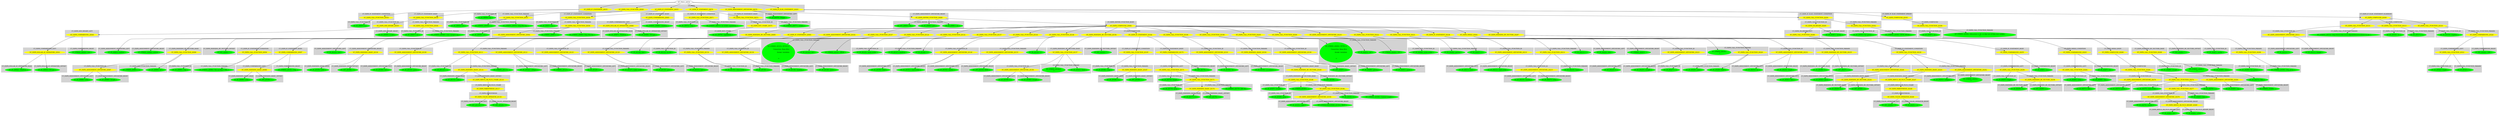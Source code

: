 digraph {

subgraph cluster0 {
 node [style=filled,color=white];
 style=filled;
 color=lightgrey;
 label = "CT_PROG";

"NT_EXPR_IF_STATEMENT_20035"
 [fillcolor = yellow]
"NT_EXPR_CALL_FUNCTION_20049"
 [fillcolor = yellow]
"NT_EXPR_IF_STATEMENT_20055"
 [fillcolor = yellow]
"NT_EXPR_IF_STATEMENT_20070"
 [fillcolor = yellow]
"NT_EXPR_ASSIGNMENT_OPETATORS_20078"
 [fillcolor = yellow]
"NT_EXPR_IF_ELSE_STATEMENT_20293"
 [fillcolor = yellow]
}
"NT_PROG_20034"->"NT_EXPR_IF_STATEMENT_20035"
subgraph cluster1 {
 node [style=filled,color=white];
 style=filled;
 color=lightgrey;
 label = "CT_EXPR_IF_STATEMENT_CONDITION";

"NT_EXPR_CALL_FUNCTION_20036"
 [fillcolor = yellow]
}
subgraph cluster2 {
 node [style=filled,color=white];
 style=filled;
 color=lightgrey;
 label = "CT_EXPR_IF_STATEMENT_BODY";

"NT_EXPR_CALL_FUNCTION_20038"
 [fillcolor = yellow]
}
"NT_EXPR_IF_STATEMENT_20035"->"NT_EXPR_CALL_FUNCTION_20036"
subgraph cluster3 {
 node [style=filled,color=white];
 style=filled;
 color=lightgrey;
 label = "CT_EXPR_CALL_FUNCTION_ID";

"NT_ID_20037< q >"
 [fillcolor = green]
}
"NT_EXPR_CALL_FUNCTION_20036"->"NT_ID_20037< q >"
"NT_EXPR_IF_STATEMENT_20035"->"NT_EXPR_CALL_FUNCTION_20038"
subgraph cluster4 {
 node [style=filled,color=white];
 style=filled;
 color=lightgrey;
 label = "CT_EXPR_CALL_FUNCTION_ID";

"NT_EXPR_AND_BINARY_20039"
 [fillcolor = yellow]
}
subgraph cluster5 {
 node [style=filled,color=white];
 style=filled;
 color=lightgrey;
 label = "CT_EXPR_CALL_FUNCTION_PARAMS";

"NT_EXPR_CALL_FUNCTION_20046"
 [fillcolor = yellow]
}
"NT_EXPR_CALL_FUNCTION_20038"->"NT_EXPR_AND_BINARY_20039"
subgraph cluster6 {
 node [style=filled,color=white];
 style=filled;
 color=lightgrey;
 label = "CT_EXPR_AND_BINARY_LEFT";

"NT_EXPR_COMPARISONS_20040"
 [fillcolor = yellow]
}
subgraph cluster7 {
 node [style=filled,color=white];
 style=filled;
 color=lightgrey;
 label = "CT_EXPR_AND_BINARY_RIGHT";

"NT_ID_20045< is.null >"
 [fillcolor = green]
}
"NT_EXPR_AND_BINARY_20039"->"NT_EXPR_COMPARISONS_20040"
subgraph cluster8 {
 node [style=filled,color=white];
 style=filled;
 color=lightgrey;
 label = "CT_EXPR_COMPARISONS_LEFT";

"NT_EXPR_DOLLAR_AT_OPERATORS_20041"
 [fillcolor = yellow]
}
subgraph cluster9 {
 node [style=filled,color=white];
 style=filled;
 color=lightgrey;
 label = "CT_EXPR_COMPARISONS_RIGHT";

"NT_STRING_20044< unix >"
 [fillcolor = green]
}
"NT_EXPR_COMPARISONS_20040"->"NT_EXPR_DOLLAR_AT_OPERATORS_20041"
subgraph cluster10 {
 node [style=filled,color=white];
 style=filled;
 color=lightgrey;
 label = "CT_EXPR_DOLLAR_AT_OPERATORS_BASE";

"NT_ID_20042< .Platform >"
 [fillcolor = green]
}
subgraph cluster11 {
 node [style=filled,color=white];
 style=filled;
 color=lightgrey;
 label = "CT_EXPR_DOLLAR_AT_OPERATORS_OFFSET";

"NT_ID_20043< OS.type >"
 [fillcolor = green]
}
"NT_EXPR_DOLLAR_AT_OPERATORS_20041"->"NT_ID_20042< .Platform >"
"NT_EXPR_DOLLAR_AT_OPERATORS_20041"->"NT_ID_20043< OS.type >"
"NT_EXPR_COMPARISONS_20040"->"NT_STRING_20044< unix >"
"NT_EXPR_AND_BINARY_20039"->"NT_ID_20045< is.null >"
"NT_EXPR_CALL_FUNCTION_20038"->"NT_EXPR_CALL_FUNCTION_20046"
subgraph cluster12 {
 node [style=filled,color=white];
 style=filled;
 color=lightgrey;
 label = "CT_EXPR_CALL_FUNCTION_ID";

"NT_ID_20047< nsl >"
 [fillcolor = green]
}
subgraph cluster13 {
 node [style=filled,color=white];
 style=filled;
 color=lightgrey;
 label = "CT_EXPR_CALL_FUNCTION_PARAMS";

"NT_STRING_20048< cran.r-project.org >"
 [fillcolor = green]
}
"NT_EXPR_CALL_FUNCTION_20046"->"NT_ID_20047< nsl >"
"NT_EXPR_CALL_FUNCTION_20046"->"NT_STRING_20048< cran.r-project.org >"
"NT_PROG_20034"->"NT_EXPR_CALL_FUNCTION_20049"
subgraph cluster14 {
 node [style=filled,color=white];
 style=filled;
 color=lightgrey;
 label = "CT_EXPR_CALL_FUNCTION_ID";

"NT_ID_20050< try >"
 [fillcolor = green]
}
subgraph cluster15 {
 node [style=filled,color=white];
 style=filled;
 color=lightgrey;
 label = "CT_EXPR_CALL_FUNCTION_PARAMS";

"NT_EXPR_CALL_FUNCTION_20051"
 [fillcolor = yellow]
}
"NT_EXPR_CALL_FUNCTION_20049"->"NT_ID_20050< try >"
"NT_EXPR_CALL_FUNCTION_20049"->"NT_EXPR_CALL_FUNCTION_20051"
subgraph cluster16 {
 node [style=filled,color=white];
 style=filled;
 color=lightgrey;
 label = "CT_EXPR_CALL_FUNCTION_ID";

"NT_ID_20052< url >"
 [fillcolor = green]
}
subgraph cluster17 {
 node [style=filled,color=white];
 style=filled;
 color=lightgrey;
 label = "CT_EXPR_CALL_FUNCTION_PARAMS";

"NT_STRING_20053< http://foo.bar >"
 [fillcolor = green]
"NT_STRING_20054< r >"
 [fillcolor = green]
}
"NT_EXPR_CALL_FUNCTION_20051"->"NT_ID_20052< url >"
"NT_EXPR_CALL_FUNCTION_20051"->"NT_STRING_20053< http://foo.bar >"
"NT_EXPR_CALL_FUNCTION_20051"->"NT_STRING_20054< r >"
"NT_PROG_20034"->"NT_EXPR_IF_STATEMENT_20055"
subgraph cluster18 {
 node [style=filled,color=white];
 style=filled;
 color=lightgrey;
 label = "CT_EXPR_IF_STATEMENT_CONDITION";

"NT_EXPR_CALL_FUNCTION_20056"
 [fillcolor = yellow]
}
subgraph cluster19 {
 node [style=filled,color=white];
 style=filled;
 color=lightgrey;
 label = "CT_EXPR_IF_STATEMENT_BODY";

"NT_EXPR_COMPARISONS_20065"
 [fillcolor = yellow]
}
"NT_EXPR_IF_STATEMENT_20055"->"NT_EXPR_CALL_FUNCTION_20056"
subgraph cluster20 {
 node [style=filled,color=white];
 style=filled;
 color=lightgrey;
 label = "CT_EXPR_CALL_FUNCTION_ID";

"NT_ID_20057< try >"
 [fillcolor = green]
}
subgraph cluster21 {
 node [style=filled,color=white];
 style=filled;
 color=lightgrey;
 label = "CT_EXPR_CALL_FUNCTION_PARAMS";

"NT_EXPR_CALL_FUNCTION_20058"
 [fillcolor = yellow]
}
"NT_EXPR_CALL_FUNCTION_20056"->"NT_ID_20057< try >"
"NT_EXPR_CALL_FUNCTION_20056"->"NT_EXPR_CALL_FUNCTION_20058"
subgraph cluster22 {
 node [style=filled,color=white];
 style=filled;
 color=lightgrey;
 label = "CT_EXPR_CALL_FUNCTION_ID";

"NT_ID_20059< url >"
 [fillcolor = green]
}
subgraph cluster23 {
 node [style=filled,color=white];
 style=filled;
 color=lightgrey;
 label = "CT_EXPR_CALL_FUNCTION_PARAMS";

"NT_STRING_20060< http://foo.bar >"
 [fillcolor = green]
"NT_STRING_20061< r >"
 [fillcolor = green]
"NT_EXPR_ASSIGNMENT_OPETATORS_20062"
 [fillcolor = yellow]
}
"NT_EXPR_CALL_FUNCTION_20058"->"NT_ID_20059< url >"
"NT_EXPR_CALL_FUNCTION_20058"->"NT_STRING_20060< http://foo.bar >"
"NT_EXPR_CALL_FUNCTION_20058"->"NT_STRING_20061< r >"
"NT_EXPR_CALL_FUNCTION_20058"->"NT_EXPR_ASSIGNMENT_OPETATORS_20062"
subgraph cluster24 {
 node [style=filled,color=white];
 style=filled;
 color=lightgrey;
 label = "CT_EXPR_ASSIGNMENT_OPETATORS_LEFT";

"NT_ID_20063< method >"
 [fillcolor = green]
}
subgraph cluster25 {
 node [style=filled,color=white];
 style=filled;
 color=lightgrey;
 label = "CT_EXPR_ASSIGNMENT_OPETATORS_RIGHT";

"NT_STRING_20064< wininet >"
 [fillcolor = green]
}
"NT_EXPR_ASSIGNMENT_OPETATORS_20062"->"NT_ID_20063< method >"
"NT_EXPR_ASSIGNMENT_OPETATORS_20062"->"NT_STRING_20064< wininet >"
"NT_EXPR_IF_STATEMENT_20055"->"NT_EXPR_COMPARISONS_20065"
subgraph cluster26 {
 node [style=filled,color=white];
 style=filled;
 color=lightgrey;
 label = "CT_EXPR_COMPARISONS_LEFT";

"NT_EXPR_DOLLAR_AT_OPERATORS_20066"
 [fillcolor = yellow]
}
subgraph cluster27 {
 node [style=filled,color=white];
 style=filled;
 color=lightgrey;
 label = "CT_EXPR_COMPARISONS_RIGHT";

"NT_STRING_20069< windows >"
 [fillcolor = green]
}
"NT_EXPR_COMPARISONS_20065"->"NT_EXPR_DOLLAR_AT_OPERATORS_20066"
subgraph cluster28 {
 node [style=filled,color=white];
 style=filled;
 color=lightgrey;
 label = "CT_EXPR_DOLLAR_AT_OPERATORS_BASE";

"NT_ID_20067< .Platform >"
 [fillcolor = green]
}
subgraph cluster29 {
 node [style=filled,color=white];
 style=filled;
 color=lightgrey;
 label = "CT_EXPR_DOLLAR_AT_OPERATORS_OFFSET";

"NT_ID_20068< OS.type >"
 [fillcolor = green]
}
"NT_EXPR_DOLLAR_AT_OPERATORS_20066"->"NT_ID_20067< .Platform >"
"NT_EXPR_DOLLAR_AT_OPERATORS_20066"->"NT_ID_20068< OS.type >"
"NT_EXPR_COMPARISONS_20065"->"NT_STRING_20069< windows >"
"NT_PROG_20034"->"NT_EXPR_IF_STATEMENT_20070"
subgraph cluster30 {
 node [style=filled,color=white];
 style=filled;
 color=lightgrey;
 label = "CT_EXPR_IF_STATEMENT_CONDITION";

"NT_EXPR_CALL_FUNCTION_20071"
 [fillcolor = yellow]
}
subgraph cluster31 {
 node [style=filled,color=white];
 style=filled;
 color=lightgrey;
 label = "CT_EXPR_IF_STATEMENT_BODY";

"NT_EXPR_CALL_FUNCTION_20074"
 [fillcolor = yellow]
}
"NT_EXPR_IF_STATEMENT_20070"->"NT_EXPR_CALL_FUNCTION_20071"
subgraph cluster32 {
 node [style=filled,color=white];
 style=filled;
 color=lightgrey;
 label = "CT_EXPR_CALL_FUNCTION_ID";

"NT_ID_20072< stop >"
 [fillcolor = green]
}
subgraph cluster33 {
 node [style=filled,color=white];
 style=filled;
 color=lightgrey;
 label = "CT_EXPR_CALL_FUNCTION_PARAMS";

"NT_STRING_20073< no socket capabilities >"
 [fillcolor = green]
}
"NT_EXPR_CALL_FUNCTION_20071"->"NT_ID_20072< stop >"
"NT_EXPR_CALL_FUNCTION_20071"->"NT_STRING_20073< no socket capabilities >"
"NT_EXPR_IF_STATEMENT_20070"->"NT_EXPR_CALL_FUNCTION_20074"
subgraph cluster34 {
 node [style=filled,color=white];
 style=filled;
 color=lightgrey;
 label = "CT_EXPR_CALL_FUNCTION_ID";

"NT_EXPR_NOT_UNARY_20075"
 [fillcolor = yellow]
}
subgraph cluster35 {
 node [style=filled,color=white];
 style=filled;
 color=lightgrey;
 label = "CT_EXPR_CALL_FUNCTION_PARAMS";

"NT_STRING_20077< sockets >"
 [fillcolor = green]
}
"NT_EXPR_CALL_FUNCTION_20074"->"NT_EXPR_NOT_UNARY_20075"
subgraph cluster36 {
 node [style=filled,color=white];
 style=filled;
 color=lightgrey;
 label = "CT_EXPR_NOT_UNARY";

"NT_ID_20076< capabilities >"
 [fillcolor = green]
}
"NT_EXPR_NOT_UNARY_20075"->"NT_ID_20076< capabilities >"
"NT_EXPR_CALL_FUNCTION_20074"->"NT_STRING_20077< sockets >"
"NT_PROG_20034"->"NT_EXPR_ASSIGNMENT_OPETATORS_20078"
subgraph cluster37 {
 node [style=filled,color=white];
 style=filled;
 color=lightgrey;
 label = "CT_EXPR_ASSIGNMENT_OPETATORS_LEFT";

"NT_ID_20079< httpget >"
 [fillcolor = green]
}
subgraph cluster38 {
 node [style=filled,color=white];
 style=filled;
 color=lightgrey;
 label = "CT_EXPR_ASSIGNMENT_OPETATORS_RIGHT";

"NT_EXPR_DEFINE_FUNCTION_20080"
 [fillcolor = yellow]
}
"NT_EXPR_ASSIGNMENT_OPETATORS_20078"->"NT_ID_20079< httpget >"
"NT_EXPR_ASSIGNMENT_OPETATORS_20078"->"NT_EXPR_DEFINE_FUNCTION_20080"
subgraph cluster39 {
 node [style=filled,color=white];
 style=filled;
 color=lightgrey;
 label = "CT_EXPR_DEFINE_FUNCTION_PARAMS";

"NT_ID_20081< url >"
 [fillcolor = green]
"NT_ID_20082< port >"
 [fillcolor = green]
"NT_INT_20083< 80 >"
 [fillcolor = green]
}
subgraph cluster40 {
 node [style=filled,color=white];
 style=filled;
 color=lightgrey;
 label = "CT_EXPR_DEFINE_FUNCTION_BODY";

"NT_EXPR_COMPOUND_20084"
 [fillcolor = yellow]
}
"NT_EXPR_DEFINE_FUNCTION_20080"->"NT_ID_20081< url >"
"NT_EXPR_DEFINE_FUNCTION_20080"->"NT_ID_20082< port >"
"NT_EXPR_DEFINE_FUNCTION_20080"->"NT_INT_20083< 80 >"
"NT_EXPR_DEFINE_FUNCTION_20080"->"NT_EXPR_COMPOUND_20084"
subgraph cluster41 {
 node [style=filled,color=white];
 style=filled;
 color=lightgrey;
 label = "CT_EXPR_COMPOUND";

"NT_EXPR_INDEXING_BY_VECTORS_20085"
 [fillcolor = yellow]
"NT_EXPR_IF_STATEMENT_20093"
 [fillcolor = yellow]
"NT_EXPR_ASSIGNMENT_OPETATORS_20102"
 [fillcolor = yellow]
"NT_EXPR_CALL_FUNCTION_20107"
 [fillcolor = yellow]
"NT_EXPR_CALL_FUNCTION_20124"
 [fillcolor = yellow]
"NT_EXPR_CALL_FUNCTION_20132"
 [fillcolor = yellow]
"NT_EXPR_CALL_FUNCTION_20137"
 [fillcolor = yellow]
"NT_EXPR_CALL_FUNCTION_20144"
 [fillcolor = yellow]
"NT_EXPR_CALL_FUNCTION_20148"
 [fillcolor = yellow]
"NT_EXPR_INDEXING_BY_VECTORS_20156"
 [fillcolor = yellow]
"NT_EXPR_IF_STATEMENT_20164"
 [fillcolor = yellow]
"NT_EXPR_CALL_FUNCTION_20180"
 [fillcolor = yellow]
"NT_EXPR_CALL_FUNCTION_20198"
 [fillcolor = yellow]
"NT_EXPR_CALL_FUNCTION_20205"
 [fillcolor = yellow]
"NT_EXPR_CALL_FUNCTION_20209"
 [fillcolor = yellow]
"NT_EXPR_ASSIGNMENT_OPETATORS_20219"
 [fillcolor = yellow]
"NT_EXPR_CALL_FUNCTION_20222"
 [fillcolor = yellow]
"NT_EXPR_CALL_FUNCTION_20231"
 [fillcolor = yellow]
"NT_EXPR_IF_STATEMENT_20238"
 [fillcolor = yellow]
"NT_EXPR_WHILE_20262"
 [fillcolor = yellow]
"NT_EXPR_INDEXING_BY_VECTORS_20287"
 [fillcolor = yellow]
}
"NT_EXPR_COMPOUND_20084"->"NT_EXPR_INDEXING_BY_VECTORS_20085"
subgraph cluster42 {
 node [style=filled,color=white];
 style=filled;
 color=lightgrey;
 label = "CT_EXPR_INDEXING_BY_VECTORS_BASE";

"NT_EXPR_CALL_FUNCTION_20086"
 [fillcolor = yellow]
}
subgraph cluster43 {
 node [style=filled,color=white];
 style=filled;
 color=lightgrey;
 label = "CT_EXPR_INDEXING_BY_VECTORS_OFFSET";

"NT_INT_20092< 1 >"
 [fillcolor = green]
}
"NT_EXPR_INDEXING_BY_VECTORS_20085"->"NT_EXPR_CALL_FUNCTION_20086"
subgraph cluster44 {
 node [style=filled,color=white];
 style=filled;
 color=lightgrey;
 label = "CT_EXPR_CALL_FUNCTION_ID";

"NT_EXPR_ASSIGNMENT_OPETATORS_20087"
 [fillcolor = yellow]
}
subgraph cluster45 {
 node [style=filled,color=white];
 style=filled;
 color=lightgrey;
 label = "CT_EXPR_CALL_FUNCTION_PARAMS";

"NT_ID_20090< url >"
 [fillcolor = green]
"NT_STRING_20091< / >"
 [fillcolor = green]
}
"NT_EXPR_CALL_FUNCTION_20086"->"NT_EXPR_ASSIGNMENT_OPETATORS_20087"
subgraph cluster46 {
 node [style=filled,color=white];
 style=filled;
 color=lightgrey;
 label = "CT_EXPR_ASSIGNMENT_OPETATORS_LEFT";

"NT_ID_20088< urlel >"
 [fillcolor = green]
}
subgraph cluster47 {
 node [style=filled,color=white];
 style=filled;
 color=lightgrey;
 label = "CT_EXPR_ASSIGNMENT_OPETATORS_RIGHT";

"NT_ID_20089< strsplit >"
 [fillcolor = green]
}
"NT_EXPR_ASSIGNMENT_OPETATORS_20087"->"NT_ID_20088< urlel >"
"NT_EXPR_ASSIGNMENT_OPETATORS_20087"->"NT_ID_20089< strsplit >"
"NT_EXPR_CALL_FUNCTION_20086"->"NT_ID_20090< url >"
"NT_EXPR_CALL_FUNCTION_20086"->"NT_STRING_20091< / >"
"NT_EXPR_INDEXING_BY_VECTORS_20085"->"NT_INT_20092< 1 >"
"NT_EXPR_COMPOUND_20084"->"NT_EXPR_IF_STATEMENT_20093"
subgraph cluster48 {
 node [style=filled,color=white];
 style=filled;
 color=lightgrey;
 label = "CT_EXPR_IF_STATEMENT_CONDITION";

"NT_EXPR_CALL_FUNCTION_20094"
 [fillcolor = yellow]
}
subgraph cluster49 {
 node [style=filled,color=white];
 style=filled;
 color=lightgrey;
 label = "CT_EXPR_IF_STATEMENT_BODY";

"NT_EXPR_COMPARISONS_20097"
 [fillcolor = yellow]
}
"NT_EXPR_IF_STATEMENT_20093"->"NT_EXPR_CALL_FUNCTION_20094"
subgraph cluster50 {
 node [style=filled,color=white];
 style=filled;
 color=lightgrey;
 label = "CT_EXPR_CALL_FUNCTION_ID";

"NT_ID_20095< stop >"
 [fillcolor = green]
}
subgraph cluster51 {
 node [style=filled,color=white];
 style=filled;
 color=lightgrey;
 label = "CT_EXPR_CALL_FUNCTION_PARAMS";

"NT_STRING_20096< Not an http:// URL >"
 [fillcolor = green]
}
"NT_EXPR_CALL_FUNCTION_20094"->"NT_ID_20095< stop >"
"NT_EXPR_CALL_FUNCTION_20094"->"NT_STRING_20096< Not an http:// URL >"
"NT_EXPR_IF_STATEMENT_20093"->"NT_EXPR_COMPARISONS_20097"
subgraph cluster52 {
 node [style=filled,color=white];
 style=filled;
 color=lightgrey;
 label = "CT_EXPR_COMPARISONS_LEFT";

"NT_EXPR_INDEXING_BASIC_20098"
 [fillcolor = yellow]
}
subgraph cluster53 {
 node [style=filled,color=white];
 style=filled;
 color=lightgrey;
 label = "CT_EXPR_COMPARISONS_RIGHT";

"NT_STRING_20101< http: >"
 [fillcolor = green]
}
"NT_EXPR_COMPARISONS_20097"->"NT_EXPR_INDEXING_BASIC_20098"
subgraph cluster54 {
 node [style=filled,color=white];
 style=filled;
 color=lightgrey;
 label = "CT_EXPR_INDEXING_BASIC_BASE";

"NT_ID_20099< urlel >"
 [fillcolor = green]}
subgraph cluster55 {
 node [style=filled,color=white];
 style=filled;
 color=lightgrey;
 label = "CT_EXPR_INDEXING_BASIC_OFFSET";

"NT_INT_20100< 1 >"
 [fillcolor = green]}
"NT_EXPR_INDEXING_BASIC_20098"->"NT_ID_20099< urlel >"
"NT_EXPR_INDEXING_BASIC_20098"->"NT_INT_20100< 1 >"
"NT_EXPR_COMPARISONS_20097"->"NT_STRING_20101< http: >"
"NT_EXPR_COMPOUND_20084"->"NT_EXPR_ASSIGNMENT_OPETATORS_20102"
subgraph cluster56 {
 node [style=filled,color=white];
 style=filled;
 color=lightgrey;
 label = "CT_EXPR_ASSIGNMENT_OPETATORS_LEFT";

"NT_ID_20103< host >"
 [fillcolor = green]
}
subgraph cluster57 {
 node [style=filled,color=white];
 style=filled;
 color=lightgrey;
 label = "CT_EXPR_ASSIGNMENT_OPETATORS_RIGHT";

"NT_EXPR_INDEXING_BASIC_20104"
 [fillcolor = yellow]
}
"NT_EXPR_ASSIGNMENT_OPETATORS_20102"->"NT_ID_20103< host >"
"NT_EXPR_ASSIGNMENT_OPETATORS_20102"->"NT_EXPR_INDEXING_BASIC_20104"
subgraph cluster58 {
 node [style=filled,color=white];
 style=filled;
 color=lightgrey;
 label = "CT_EXPR_INDEXING_BASIC_BASE";

"NT_ID_20105< urlel >"
 [fillcolor = green]}
subgraph cluster59 {
 node [style=filled,color=white];
 style=filled;
 color=lightgrey;
 label = "CT_EXPR_INDEXING_BASIC_OFFSET";

"NT_INT_20106< 3 >"
 [fillcolor = green]}
"NT_EXPR_INDEXING_BASIC_20104"->"NT_ID_20105< urlel >"
"NT_EXPR_INDEXING_BASIC_20104"->"NT_INT_20106< 3 >"
"NT_EXPR_COMPOUND_20084"->"NT_EXPR_CALL_FUNCTION_20107"
subgraph cluster60 {
 node [style=filled,color=white];
 style=filled;
 color=lightgrey;
 label = "CT_EXPR_CALL_FUNCTION_ID";

"NT_EXPR_ASSIGNMENT_OPETATORS_20108"
 [fillcolor = yellow]
}
subgraph cluster61 {
 node [style=filled,color=white];
 style=filled;
 color=lightgrey;
 label = "CT_EXPR_CALL_FUNCTION_PARAMS";

"NT_EXPR_CALL_FUNCTION_20111"
 [fillcolor = yellow]
"NT_EXPR_ASSIGNMENT_OPETATORS_20121"
 [fillcolor = yellow]
}
"NT_EXPR_CALL_FUNCTION_20107"->"NT_EXPR_ASSIGNMENT_OPETATORS_20108"
subgraph cluster62 {
 node [style=filled,color=white];
 style=filled;
 color=lightgrey;
 label = "CT_EXPR_ASSIGNMENT_OPETATORS_LEFT";

"NT_ID_20109< rurl >"
 [fillcolor = green]
}
subgraph cluster63 {
 node [style=filled,color=white];
 style=filled;
 color=lightgrey;
 label = "CT_EXPR_ASSIGNMENT_OPETATORS_RIGHT";

"NT_ID_20110< paste >"
 [fillcolor = green]
}
"NT_EXPR_ASSIGNMENT_OPETATORS_20108"->"NT_ID_20109< rurl >"
"NT_EXPR_ASSIGNMENT_OPETATORS_20108"->"NT_ID_20110< paste >"
"NT_EXPR_CALL_FUNCTION_20107"->"NT_EXPR_CALL_FUNCTION_20111"
subgraph cluster64 {
 node [style=filled,color=white];
 style=filled;
 color=lightgrey;
 label = "CT_EXPR_CALL_FUNCTION_ID";

"NT_ID_20112< c >"
 [fillcolor = green]
}
subgraph cluster65 {
 node [style=filled,color=white];
 style=filled;
 color=lightgrey;
 label = "CT_EXPR_CALL_FUNCTION_PARAMS";

"NT_STRING_20113<  >"
 [fillcolor = green]
"NT_EXPR_INDEXING_BASIC_20114"
 [fillcolor = yellow]
}
"NT_EXPR_CALL_FUNCTION_20111"->"NT_ID_20112< c >"
"NT_EXPR_CALL_FUNCTION_20111"->"NT_STRING_20113<  >"
"NT_EXPR_CALL_FUNCTION_20111"->"NT_EXPR_INDEXING_BASIC_20114"
subgraph cluster66 {
 node [style=filled,color=white];
 style=filled;
 color=lightgrey;
 label = "CT_EXPR_INDEXING_BASIC_BASE";

"NT_ID_20115< urlel >"
 [fillcolor = green]}
subgraph cluster67 {
 node [style=filled,color=white];
 style=filled;
 color=lightgrey;
 label = "CT_EXPR_INDEXING_BASIC_OFFSET";

"NT_EXPR_MINUS_OR_PLUS_UNARY_20116"
 [fillcolor = yellow]}
"NT_EXPR_INDEXING_BASIC_20114"->"NT_ID_20115< urlel >"
"NT_EXPR_INDEXING_BASIC_20114"->"NT_EXPR_MINUS_OR_PLUS_UNARY_20116"
subgraph cluster68 {
 node [style=filled,color=white];
 style=filled;
 color=lightgrey;
 label = "CT_EXPR_MINUS_OR_PLUS_UNARY";

"NT_EXPR_PARENTHESIS_20117"
 [fillcolor = yellow]
}
"NT_EXPR_MINUS_OR_PLUS_UNARY_20116"->"NT_EXPR_PARENTHESIS_20117"
subgraph cluster69 {
 node [style=filled,color=white];
 style=filled;
 color=lightgrey;
 label = "CT_EXPR_PARENTHESIS";

"NT_EXPR_COLON_OPERATOR_20118"
 [fillcolor = yellow]
}
"NT_EXPR_PARENTHESIS_20117"->"NT_EXPR_COLON_OPERATOR_20118"
subgraph cluster70 {
 node [style=filled,color=white];
 style=filled;
 color=lightgrey;
 label = "CT_EXPR_COLON_OPERATOR_LEFT";

"NT_INT_20119< 1 >"
 [fillcolor = green]
}
subgraph cluster71 {
 node [style=filled,color=white];
 style=filled;
 color=lightgrey;
 label = "CT_EXPR_COLON_OPERATOR_RIGHT";

"NT_INT_20120< 3 >"
 [fillcolor = green]
}
"NT_EXPR_COLON_OPERATOR_20118"->"NT_INT_20119< 1 >"
"NT_EXPR_COLON_OPERATOR_20118"->"NT_INT_20120< 3 >"
"NT_EXPR_CALL_FUNCTION_20107"->"NT_EXPR_ASSIGNMENT_OPETATORS_20121"
subgraph cluster72 {
 node [style=filled,color=white];
 style=filled;
 color=lightgrey;
 label = "CT_EXPR_ASSIGNMENT_OPETATORS_LEFT";

"NT_ID_20122< collapse >"
 [fillcolor = green]
}
subgraph cluster73 {
 node [style=filled,color=white];
 style=filled;
 color=lightgrey;
 label = "CT_EXPR_ASSIGNMENT_OPETATORS_RIGHT";

"NT_STRING_20123< / >"
 [fillcolor = green]
}
"NT_EXPR_ASSIGNMENT_OPETATORS_20121"->"NT_ID_20122< collapse >"
"NT_EXPR_ASSIGNMENT_OPETATORS_20121"->"NT_STRING_20123< / >"
"NT_EXPR_COMPOUND_20084"->"NT_EXPR_CALL_FUNCTION_20124"
subgraph cluster74 {
 node [style=filled,color=white];
 style=filled;
 color=lightgrey;
 label = "CT_EXPR_CALL_FUNCTION_ID";

"NT_EXPR_ASSIGNMENT_OPETATORS_20125"
 [fillcolor = yellow]
}
subgraph cluster75 {
 node [style=filled,color=white];
 style=filled;
 color=lightgrey;
 label = "CT_EXPR_CALL_FUNCTION_PARAMS";

"NT_ID_20128< host >"
 [fillcolor = green]
"NT_EXPR_ASSIGNMENT_OPETATORS_20129"
 [fillcolor = yellow]
}
"NT_EXPR_CALL_FUNCTION_20124"->"NT_EXPR_ASSIGNMENT_OPETATORS_20125"
subgraph cluster76 {
 node [style=filled,color=white];
 style=filled;
 color=lightgrey;
 label = "CT_EXPR_ASSIGNMENT_OPETATORS_LEFT";

"NT_ID_20126< a >"
 [fillcolor = green]
}
subgraph cluster77 {
 node [style=filled,color=white];
 style=filled;
 color=lightgrey;
 label = "CT_EXPR_ASSIGNMENT_OPETATORS_RIGHT";

"NT_ID_20127< make.socket >"
 [fillcolor = green]
}
"NT_EXPR_ASSIGNMENT_OPETATORS_20125"->"NT_ID_20126< a >"
"NT_EXPR_ASSIGNMENT_OPETATORS_20125"->"NT_ID_20127< make.socket >"
"NT_EXPR_CALL_FUNCTION_20124"->"NT_ID_20128< host >"
"NT_EXPR_CALL_FUNCTION_20124"->"NT_EXPR_ASSIGNMENT_OPETATORS_20129"
subgraph cluster78 {
 node [style=filled,color=white];
 style=filled;
 color=lightgrey;
 label = "CT_EXPR_ASSIGNMENT_OPETATORS_LEFT";

"NT_ID_20130< port >"
 [fillcolor = green]
}
subgraph cluster79 {
 node [style=filled,color=white];
 style=filled;
 color=lightgrey;
 label = "CT_EXPR_ASSIGNMENT_OPETATORS_RIGHT";

"NT_ID_20131< port >"
 [fillcolor = green]
}
"NT_EXPR_ASSIGNMENT_OPETATORS_20129"->"NT_ID_20130< port >"
"NT_EXPR_ASSIGNMENT_OPETATORS_20129"->"NT_ID_20131< port >"
"NT_EXPR_COMPOUND_20084"->"NT_EXPR_CALL_FUNCTION_20132"
subgraph cluster80 {
 node [style=filled,color=white];
 style=filled;
 color=lightgrey;
 label = "CT_EXPR_CALL_FUNCTION_ID";

"NT_ID_20133< on.exit >"
 [fillcolor = green]
}
subgraph cluster81 {
 node [style=filled,color=white];
 style=filled;
 color=lightgrey;
 label = "CT_EXPR_CALL_FUNCTION_PARAMS";

"NT_EXPR_CALL_FUNCTION_20134"
 [fillcolor = yellow]
}
"NT_EXPR_CALL_FUNCTION_20132"->"NT_ID_20133< on.exit >"
"NT_EXPR_CALL_FUNCTION_20132"->"NT_EXPR_CALL_FUNCTION_20134"
subgraph cluster82 {
 node [style=filled,color=white];
 style=filled;
 color=lightgrey;
 label = "CT_EXPR_CALL_FUNCTION_ID";

"NT_ID_20135< close.socket >"
 [fillcolor = green]
}
subgraph cluster83 {
 node [style=filled,color=white];
 style=filled;
 color=lightgrey;
 label = "CT_EXPR_CALL_FUNCTION_PARAMS";

"NT_ID_20136< a >"
 [fillcolor = green]
}
"NT_EXPR_CALL_FUNCTION_20134"->"NT_ID_20135< close.socket >"
"NT_EXPR_CALL_FUNCTION_20134"->"NT_ID_20136< a >"
"NT_EXPR_COMPOUND_20084"->"NT_EXPR_CALL_FUNCTION_20137"
subgraph cluster84 {
 node [style=filled,color=white];
 style=filled;
 color=lightgrey;
 label = "CT_EXPR_CALL_FUNCTION_ID";

"NT_EXPR_ASSIGNMENT_OPETATORS_20138"
 [fillcolor = yellow]
}
subgraph cluster85 {
 node [style=filled,color=white];
 style=filled;
 color=lightgrey;
 label = "CT_EXPR_CALL_FUNCTION_PARAMS";

"NT_STRING_20141< HEAD >"
 [fillcolor = green]
"NT_ID_20142< rurl >"
 [fillcolor = green]
"NT_STRING_20143< HTTP/1.0\r\nConnection: Keep-Alive\r\nAccept: text/plain\r\n\r\n >"
 [fillcolor = green]
}
"NT_EXPR_CALL_FUNCTION_20137"->"NT_EXPR_ASSIGNMENT_OPETATORS_20138"
subgraph cluster86 {
 node [style=filled,color=white];
 style=filled;
 color=lightgrey;
 label = "CT_EXPR_ASSIGNMENT_OPETATORS_LEFT";

"NT_ID_20139< headreq >"
 [fillcolor = green]
}
subgraph cluster87 {
 node [style=filled,color=white];
 style=filled;
 color=lightgrey;
 label = "CT_EXPR_ASSIGNMENT_OPETATORS_RIGHT";

"NT_ID_20140< paste >"
 [fillcolor = green]
}
"NT_EXPR_ASSIGNMENT_OPETATORS_20138"->"NT_ID_20139< headreq >"
"NT_EXPR_ASSIGNMENT_OPETATORS_20138"->"NT_ID_20140< paste >"
"NT_EXPR_CALL_FUNCTION_20137"->"NT_STRING_20141< HEAD >"
"NT_EXPR_CALL_FUNCTION_20137"->"NT_ID_20142< rurl >"
"NT_EXPR_CALL_FUNCTION_20137"->"NT_STRING_20143< HTTP/1.0\r\nConnection: Keep-Alive\r\nAccept: text/plain\r\n\r\n >"
"NT_EXPR_COMPOUND_20084"->"NT_EXPR_CALL_FUNCTION_20144"
subgraph cluster88 {
 node [style=filled,color=white];
 style=filled;
 color=lightgrey;
 label = "CT_EXPR_CALL_FUNCTION_ID";

"NT_ID_20145< write.socket >"
 [fillcolor = green]
}
subgraph cluster89 {
 node [style=filled,color=white];
 style=filled;
 color=lightgrey;
 label = "CT_EXPR_CALL_FUNCTION_PARAMS";

"NT_ID_20146< a >"
 [fillcolor = green]
"NT_ID_20147< headreq >"
 [fillcolor = green]
}
"NT_EXPR_CALL_FUNCTION_20144"->"NT_ID_20145< write.socket >"
"NT_EXPR_CALL_FUNCTION_20144"->"NT_ID_20146< a >"
"NT_EXPR_CALL_FUNCTION_20144"->"NT_ID_20147< headreq >"
"NT_EXPR_COMPOUND_20084"->"NT_EXPR_CALL_FUNCTION_20148"
subgraph cluster90 {
 node [style=filled,color=white];
 style=filled;
 color=lightgrey;
 label = "CT_EXPR_CALL_FUNCTION_ID";

"NT_EXPR_ASSIGNMENT_OPETATORS_20149"
 [fillcolor = yellow]
}
subgraph cluster91 {
 node [style=filled,color=white];
 style=filled;
 color=lightgrey;
 label = "CT_EXPR_CALL_FUNCTION_PARAMS";

"NT_ID_20152< a >"
 [fillcolor = green]
"NT_EXPR_ASSIGNMENT_OPETATORS_20153"
 [fillcolor = yellow]
}
"NT_EXPR_CALL_FUNCTION_20148"->"NT_EXPR_ASSIGNMENT_OPETATORS_20149"
subgraph cluster92 {
 node [style=filled,color=white];
 style=filled;
 color=lightgrey;
 label = "CT_EXPR_ASSIGNMENT_OPETATORS_LEFT";

"NT_ID_20150< head >"
 [fillcolor = green]
}
subgraph cluster93 {
 node [style=filled,color=white];
 style=filled;
 color=lightgrey;
 label = "CT_EXPR_ASSIGNMENT_OPETATORS_RIGHT";

"NT_ID_20151< read.socket >"
 [fillcolor = green]
}
"NT_EXPR_ASSIGNMENT_OPETATORS_20149"->"NT_ID_20150< head >"
"NT_EXPR_ASSIGNMENT_OPETATORS_20149"->"NT_ID_20151< read.socket >"
"NT_EXPR_CALL_FUNCTION_20148"->"NT_ID_20152< a >"
"NT_EXPR_CALL_FUNCTION_20148"->"NT_EXPR_ASSIGNMENT_OPETATORS_20153"
subgraph cluster94 {
 node [style=filled,color=white];
 style=filled;
 color=lightgrey;
 label = "CT_EXPR_ASSIGNMENT_OPETATORS_LEFT";

"NT_ID_20154< maxlen >"
 [fillcolor = green]
}
subgraph cluster95 {
 node [style=filled,color=white];
 style=filled;
 color=lightgrey;
 label = "CT_EXPR_ASSIGNMENT_OPETATORS_RIGHT";

"NT_INT_20155< 8000 >"
 [fillcolor = green]
}
"NT_EXPR_ASSIGNMENT_OPETATORS_20153"->"NT_ID_20154< maxlen >"
"NT_EXPR_ASSIGNMENT_OPETATORS_20153"->"NT_INT_20155< 8000 >"
"NT_EXPR_COMPOUND_20084"->"NT_EXPR_INDEXING_BY_VECTORS_20156"
subgraph cluster96 {
 node [style=filled,color=white];
 style=filled;
 color=lightgrey;
 label = "CT_EXPR_INDEXING_BY_VECTORS_BASE";

"NT_EXPR_CALL_FUNCTION_20157"
 [fillcolor = yellow]
}
subgraph cluster97 {
 node [style=filled,color=white];
 style=filled;
 color=lightgrey;
 label = "CT_EXPR_INDEXING_BY_VECTORS_OFFSET";

"NT_INT_20163< 1 >"
 [fillcolor = green]
}
"NT_EXPR_INDEXING_BY_VECTORS_20156"->"NT_EXPR_CALL_FUNCTION_20157"
subgraph cluster98 {
 node [style=filled,color=white];
 style=filled;
 color=lightgrey;
 label = "CT_EXPR_CALL_FUNCTION_ID";

"NT_EXPR_ASSIGNMENT_OPETATORS_20158"
 [fillcolor = yellow]
}
subgraph cluster99 {
 node [style=filled,color=white];
 style=filled;
 color=lightgrey;
 label = "CT_EXPR_CALL_FUNCTION_PARAMS";

"NT_ID_20161< head >"
 [fillcolor = green]
"NT_STRING_20162< \n >"
 [fillcolor = green]
}
"NT_EXPR_CALL_FUNCTION_20157"->"NT_EXPR_ASSIGNMENT_OPETATORS_20158"
subgraph cluster100 {
 node [style=filled,color=white];
 style=filled;
 color=lightgrey;
 label = "CT_EXPR_ASSIGNMENT_OPETATORS_LEFT";

"NT_ID_20159< b >"
 [fillcolor = green]
}
subgraph cluster101 {
 node [style=filled,color=white];
 style=filled;
 color=lightgrey;
 label = "CT_EXPR_ASSIGNMENT_OPETATORS_RIGHT";

"NT_ID_20160< strsplit >"
 [fillcolor = green]
}
"NT_EXPR_ASSIGNMENT_OPETATORS_20158"->"NT_ID_20159< b >"
"NT_EXPR_ASSIGNMENT_OPETATORS_20158"->"NT_ID_20160< strsplit >"
"NT_EXPR_CALL_FUNCTION_20157"->"NT_ID_20161< head >"
"NT_EXPR_CALL_FUNCTION_20157"->"NT_STRING_20162< \n >"
"NT_EXPR_INDEXING_BY_VECTORS_20156"->"NT_INT_20163< 1 >"
"NT_EXPR_COMPOUND_20084"->"NT_EXPR_IF_STATEMENT_20164"
subgraph cluster102 {
 node [style=filled,color=white];
 style=filled;
 color=lightgrey;
 label = "CT_EXPR_IF_STATEMENT_CONDITION";

"NT_EXPR_CALL_FUNCTION_20165"
 [fillcolor = yellow]
}
subgraph cluster103 {
 node [style=filled,color=white];
 style=filled;
 color=lightgrey;
 label = "CT_EXPR_IF_STATEMENT_BODY";

"NT_EXPR_COMPARISONS_20170"
 [fillcolor = yellow]
}
"NT_EXPR_IF_STATEMENT_20164"->"NT_EXPR_CALL_FUNCTION_20165"
subgraph cluster104 {
 node [style=filled,color=white];
 style=filled;
 color=lightgrey;
 label = "CT_EXPR_CALL_FUNCTION_ID";

"NT_ID_20166< stop >"
 [fillcolor = green]
}
subgraph cluster105 {
 node [style=filled,color=white];
 style=filled;
 color=lightgrey;
 label = "CT_EXPR_CALL_FUNCTION_PARAMS";

"NT_EXPR_INDEXING_BASIC_20167"
 [fillcolor = yellow]
}
"NT_EXPR_CALL_FUNCTION_20165"->"NT_ID_20166< stop >"
"NT_EXPR_CALL_FUNCTION_20165"->"NT_EXPR_INDEXING_BASIC_20167"
subgraph cluster106 {
 node [style=filled,color=white];
 style=filled;
 color=lightgrey;
 label = "CT_EXPR_INDEXING_BASIC_BASE";

"NT_ID_20168< b >"
 [fillcolor = green]}
subgraph cluster107 {
 node [style=filled,color=white];
 style=filled;
 color=lightgrey;
 label = "CT_EXPR_INDEXING_BASIC_OFFSET";

"NT_INT_20169< 1 >"
 [fillcolor = green]}
"NT_EXPR_INDEXING_BASIC_20167"->"NT_ID_20168< b >"
"NT_EXPR_INDEXING_BASIC_20167"->"NT_INT_20169< 1 >"
"NT_EXPR_IF_STATEMENT_20164"->"NT_EXPR_COMPARISONS_20170"
subgraph cluster108 {
 node [style=filled,color=white];
 style=filled;
 color=lightgrey;
 label = "CT_EXPR_COMPARISONS_LEFT";

"NT_EXPR_CALL_FUNCTION_20171"
 [fillcolor = yellow]
}
subgraph cluster109 {
 node [style=filled,color=white];
 style=filled;
 color=lightgrey;
 label = "CT_EXPR_COMPARISONS_RIGHT";

"NT_INT_20179< 0 >"
 [fillcolor = green]
}
"NT_EXPR_COMPARISONS_20170"->"NT_EXPR_CALL_FUNCTION_20171"
subgraph cluster110 {
 node [style=filled,color=white];
 style=filled;
 color=lightgrey;
 label = "CT_EXPR_CALL_FUNCTION_ID";

"NT_ID_20172< length >"
 [fillcolor = green]
}
subgraph cluster111 {
 node [style=filled,color=white];
 style=filled;
 color=lightgrey;
 label = "CT_EXPR_CALL_FUNCTION_PARAMS";

"NT_EXPR_CALL_FUNCTION_20173"
 [fillcolor = yellow]
}
"NT_EXPR_CALL_FUNCTION_20171"->"NT_ID_20172< length >"
"NT_EXPR_CALL_FUNCTION_20171"->"NT_EXPR_CALL_FUNCTION_20173"
subgraph cluster112 {
 node [style=filled,color=white];
 style=filled;
 color=lightgrey;
 label = "CT_EXPR_CALL_FUNCTION_ID";

"NT_ID_20174< grep >"
 [fillcolor = green]
}
subgraph cluster113 {
 node [style=filled,color=white];
 style=filled;
 color=lightgrey;
 label = "CT_EXPR_CALL_FUNCTION_PARAMS";

"NT_STRING_20175< 200 OK >"
 [fillcolor = green]
"NT_EXPR_INDEXING_BASIC_20176"
 [fillcolor = yellow]
}
"NT_EXPR_CALL_FUNCTION_20173"->"NT_ID_20174< grep >"
"NT_EXPR_CALL_FUNCTION_20173"->"NT_STRING_20175< 200 OK >"
"NT_EXPR_CALL_FUNCTION_20173"->"NT_EXPR_INDEXING_BASIC_20176"
subgraph cluster114 {
 node [style=filled,color=white];
 style=filled;
 color=lightgrey;
 label = "CT_EXPR_INDEXING_BASIC_BASE";

"NT_ID_20177< b >"
 [fillcolor = green]}
subgraph cluster115 {
 node [style=filled,color=white];
 style=filled;
 color=lightgrey;
 label = "CT_EXPR_INDEXING_BASIC_OFFSET";

"NT_INT_20178< 1 >"
 [fillcolor = green]}
"NT_EXPR_INDEXING_BASIC_20176"->"NT_ID_20177< b >"
"NT_EXPR_INDEXING_BASIC_20176"->"NT_INT_20178< 1 >"
"NT_EXPR_COMPARISONS_20170"->"NT_INT_20179< 0 >"
"NT_EXPR_COMPOUND_20084"->"NT_EXPR_CALL_FUNCTION_20180"
subgraph cluster116 {
 node [style=filled,color=white];
 style=filled;
 color=lightgrey;
 label = "CT_EXPR_CALL_FUNCTION_ID";

"NT_EXPR_ASSIGNMENT_OPETATORS_20181"
 [fillcolor = yellow]
}
subgraph cluster117 {
 node [style=filled,color=white];
 style=filled;
 color=lightgrey;
 label = "CT_EXPR_CALL_FUNCTION_PARAMS";

"NT_EXPR_INDEXING_BASIC_20184"
 [fillcolor = yellow]
}
"NT_EXPR_CALL_FUNCTION_20180"->"NT_EXPR_ASSIGNMENT_OPETATORS_20181"
subgraph cluster118 {
 node [style=filled,color=white];
 style=filled;
 color=lightgrey;
 label = "CT_EXPR_ASSIGNMENT_OPETATORS_LEFT";

"NT_ID_20182< len >"
 [fillcolor = green]
}
subgraph cluster119 {
 node [style=filled,color=white];
 style=filled;
 color=lightgrey;
 label = "CT_EXPR_ASSIGNMENT_OPETATORS_RIGHT";

"NT_ID_20183< as.numeric >"
 [fillcolor = green]
}
"NT_EXPR_ASSIGNMENT_OPETATORS_20181"->"NT_ID_20182< len >"
"NT_EXPR_ASSIGNMENT_OPETATORS_20181"->"NT_ID_20183< as.numeric >"
"NT_EXPR_CALL_FUNCTION_20180"->"NT_EXPR_INDEXING_BASIC_20184"
subgraph cluster120 {
 node [style=filled,color=white];
 style=filled;
 color=lightgrey;
 label = "CT_EXPR_INDEXING_BASIC_BASE";

"NT_EXPR_INDEXING_BY_VECTORS_20185"
 [fillcolor = yellow]}
subgraph cluster121 {
 node [style=filled,color=white];
 style=filled;
 color=lightgrey;
 label = "CT_EXPR_INDEXING_BASIC_OFFSET";

"NT_INT_20197< 2 >"
 [fillcolor = green]}
"NT_EXPR_INDEXING_BASIC_20184"->"NT_EXPR_INDEXING_BY_VECTORS_20185"
subgraph cluster122 {
 node [style=filled,color=white];
 style=filled;
 color=lightgrey;
 label = "CT_EXPR_INDEXING_BY_VECTORS_BASE";

"NT_EXPR_CALL_FUNCTION_20186"
 [fillcolor = yellow]
}
subgraph cluster123 {
 node [style=filled,color=white];
 style=filled;
 color=lightgrey;
 label = "CT_EXPR_INDEXING_BY_VECTORS_OFFSET";

"NT_INT_20196< 1 >"
 [fillcolor = green]
}
"NT_EXPR_INDEXING_BY_VECTORS_20185"->"NT_EXPR_CALL_FUNCTION_20186"
subgraph cluster124 {
 node [style=filled,color=white];
 style=filled;
 color=lightgrey;
 label = "CT_EXPR_CALL_FUNCTION_ID";

"NT_ID_20187< strsplit >"
 [fillcolor = green]
}
subgraph cluster125 {
 node [style=filled,color=white];
 style=filled;
 color=lightgrey;
 label = "CT_EXPR_CALL_FUNCTION_PARAMS";

"NT_EXPR_CALL_FUNCTION_20188"
 [fillcolor = yellow]
"NT_STRING_20195< : >"
 [fillcolor = green]
}
"NT_EXPR_CALL_FUNCTION_20186"->"NT_ID_20187< strsplit >"
"NT_EXPR_CALL_FUNCTION_20186"->"NT_EXPR_CALL_FUNCTION_20188"
subgraph cluster126 {
 node [style=filled,color=white];
 style=filled;
 color=lightgrey;
 label = "CT_EXPR_CALL_FUNCTION_ID";

"NT_ID_20189< grep >"
 [fillcolor = green]
}
subgraph cluster127 {
 node [style=filled,color=white];
 style=filled;
 color=lightgrey;
 label = "CT_EXPR_CALL_FUNCTION_PARAMS";

"NT_STRING_20190< Content-Length >"
 [fillcolor = green]
"NT_ID_20191< b >"
 [fillcolor = green]
"NT_EXPR_ASSIGNMENT_OPETATORS_20192"
 [fillcolor = yellow]
}
"NT_EXPR_CALL_FUNCTION_20188"->"NT_ID_20189< grep >"
"NT_EXPR_CALL_FUNCTION_20188"->"NT_STRING_20190< Content-Length >"
"NT_EXPR_CALL_FUNCTION_20188"->"NT_ID_20191< b >"
"NT_EXPR_CALL_FUNCTION_20188"->"NT_EXPR_ASSIGNMENT_OPETATORS_20192"
subgraph cluster128 {
 node [style=filled,color=white];
 style=filled;
 color=lightgrey;
 label = "CT_EXPR_ASSIGNMENT_OPETATORS_LEFT";

"NT_ID_20193< value >"
 [fillcolor = green]
}
subgraph cluster129 {
 node [style=filled,color=white];
 style=filled;
 color=lightgrey;
 label = "CT_EXPR_ASSIGNMENT_OPETATORS_RIGHT";

"NT_LITERALSPECIFIER_20194< TRUE >"
 [fillcolor = green]
}
"NT_EXPR_ASSIGNMENT_OPETATORS_20192"->"NT_ID_20193< value >"
"NT_EXPR_ASSIGNMENT_OPETATORS_20192"->"NT_LITERALSPECIFIER_20194< TRUE >"
"NT_EXPR_CALL_FUNCTION_20186"->"NT_STRING_20195< : >"
"NT_EXPR_INDEXING_BY_VECTORS_20185"->"NT_INT_20196< 1 >"
"NT_EXPR_INDEXING_BASIC_20184"->"NT_INT_20197< 2 >"
"NT_EXPR_COMPOUND_20084"->"NT_EXPR_CALL_FUNCTION_20198"
subgraph cluster130 {
 node [style=filled,color=white];
 style=filled;
 color=lightgrey;
 label = "CT_EXPR_CALL_FUNCTION_ID";

"NT_EXPR_ASSIGNMENT_OPETATORS_20199"
 [fillcolor = yellow]
}
subgraph cluster131 {
 node [style=filled,color=white];
 style=filled;
 color=lightgrey;
 label = "CT_EXPR_CALL_FUNCTION_PARAMS";

"NT_STRING_20202< GET >"
 [fillcolor = green]
"NT_ID_20203< rurl >"
 [fillcolor = green]
"NT_STRING_20204< HTTP/1.0\r\nConnection: Keep-Alive\r\nAccept: text/plain\r\n\r\n >"
 [fillcolor = green]
}
"NT_EXPR_CALL_FUNCTION_20198"->"NT_EXPR_ASSIGNMENT_OPETATORS_20199"
subgraph cluster132 {
 node [style=filled,color=white];
 style=filled;
 color=lightgrey;
 label = "CT_EXPR_ASSIGNMENT_OPETATORS_LEFT";

"NT_ID_20200< getreq >"
 [fillcolor = green]
}
subgraph cluster133 {
 node [style=filled,color=white];
 style=filled;
 color=lightgrey;
 label = "CT_EXPR_ASSIGNMENT_OPETATORS_RIGHT";

"NT_ID_20201< paste >"
 [fillcolor = green]
}
"NT_EXPR_ASSIGNMENT_OPETATORS_20199"->"NT_ID_20200< getreq >"
"NT_EXPR_ASSIGNMENT_OPETATORS_20199"->"NT_ID_20201< paste >"
"NT_EXPR_CALL_FUNCTION_20198"->"NT_STRING_20202< GET >"
"NT_EXPR_CALL_FUNCTION_20198"->"NT_ID_20203< rurl >"
"NT_EXPR_CALL_FUNCTION_20198"->"NT_STRING_20204< HTTP/1.0\r\nConnection: Keep-Alive\r\nAccept: text/plain\r\n\r\n >"
"NT_EXPR_COMPOUND_20084"->"NT_EXPR_CALL_FUNCTION_20205"
subgraph cluster134 {
 node [style=filled,color=white];
 style=filled;
 color=lightgrey;
 label = "CT_EXPR_CALL_FUNCTION_ID";

"NT_ID_20206< write.socket >"
 [fillcolor = green]
}
subgraph cluster135 {
 node [style=filled,color=white];
 style=filled;
 color=lightgrey;
 label = "CT_EXPR_CALL_FUNCTION_PARAMS";

"NT_ID_20207< a >"
 [fillcolor = green]
"NT_ID_20208< getreq >"
 [fillcolor = green]
}
"NT_EXPR_CALL_FUNCTION_20205"->"NT_ID_20206< write.socket >"
"NT_EXPR_CALL_FUNCTION_20205"->"NT_ID_20207< a >"
"NT_EXPR_CALL_FUNCTION_20205"->"NT_ID_20208< getreq >"
"NT_EXPR_COMPOUND_20084"->"NT_EXPR_CALL_FUNCTION_20209"
subgraph cluster136 {
 node [style=filled,color=white];
 style=filled;
 color=lightgrey;
 label = "CT_EXPR_CALL_FUNCTION_ID";

"NT_EXPR_ASSIGNMENT_OPETATORS_20210"
 [fillcolor = yellow]
}
subgraph cluster137 {
 node [style=filled,color=white];
 style=filled;
 color=lightgrey;
 label = "CT_EXPR_CALL_FUNCTION_PARAMS";

"NT_ID_20213< a >"
 [fillcolor = green]
"NT_EXPR_CALL_FUNCTION_20214"
 [fillcolor = yellow]
}
"NT_EXPR_CALL_FUNCTION_20209"->"NT_EXPR_ASSIGNMENT_OPETATORS_20210"
subgraph cluster138 {
 node [style=filled,color=white];
 style=filled;
 color=lightgrey;
 label = "CT_EXPR_ASSIGNMENT_OPETATORS_LEFT";

"NT_ID_20211< junk >"
 [fillcolor = green]
}
subgraph cluster139 {
 node [style=filled,color=white];
 style=filled;
 color=lightgrey;
 label = "CT_EXPR_ASSIGNMENT_OPETATORS_RIGHT";

"NT_ID_20212< read.socket >"
 [fillcolor = green]
}
"NT_EXPR_ASSIGNMENT_OPETATORS_20210"->"NT_ID_20211< junk >"
"NT_EXPR_ASSIGNMENT_OPETATORS_20210"->"NT_ID_20212< read.socket >"
"NT_EXPR_CALL_FUNCTION_20209"->"NT_ID_20213< a >"
"NT_EXPR_CALL_FUNCTION_20209"->"NT_EXPR_CALL_FUNCTION_20214"
subgraph cluster140 {
 node [style=filled,color=white];
 style=filled;
 color=lightgrey;
 label = "CT_EXPR_CALL_FUNCTION_ID";

"NT_EXPR_ASSIGNMENT_OPETATORS_20215"
 [fillcolor = yellow]
}
subgraph cluster141 {
 node [style=filled,color=white];
 style=filled;
 color=lightgrey;
 label = "CT_EXPR_CALL_FUNCTION_PARAMS";

"NT_ID_20218< head >"
 [fillcolor = green]
}
"NT_EXPR_CALL_FUNCTION_20214"->"NT_EXPR_ASSIGNMENT_OPETATORS_20215"
subgraph cluster142 {
 node [style=filled,color=white];
 style=filled;
 color=lightgrey;
 label = "CT_EXPR_ASSIGNMENT_OPETATORS_LEFT";

"NT_ID_20216< maxlen >"
 [fillcolor = green]
}
subgraph cluster143 {
 node [style=filled,color=white];
 style=filled;
 color=lightgrey;
 label = "CT_EXPR_ASSIGNMENT_OPETATORS_RIGHT";

"NT_ID_20217< nchar >"
 [fillcolor = green]
}
"NT_EXPR_ASSIGNMENT_OPETATORS_20215"->"NT_ID_20216< maxlen >"
"NT_EXPR_ASSIGNMENT_OPETATORS_20215"->"NT_ID_20217< nchar >"
"NT_EXPR_CALL_FUNCTION_20214"->"NT_ID_20218< head >"
"NT_EXPR_COMPOUND_20084"->"NT_EXPR_ASSIGNMENT_OPETATORS_20219"
subgraph cluster144 {
 node [style=filled,color=white];
 style=filled;
 color=lightgrey;
 label = "CT_EXPR_ASSIGNMENT_OPETATORS_LEFT";

"NT_ID_20220< data >"
 [fillcolor = green]
}
subgraph cluster145 {
 node [style=filled,color=white];
 style=filled;
 color=lightgrey;
 label = "CT_EXPR_ASSIGNMENT_OPETATORS_RIGHT";

"NT_STRING_20221<  >"
 [fillcolor = green]
}
"NT_EXPR_ASSIGNMENT_OPETATORS_20219"->"NT_ID_20220< data >"
"NT_EXPR_ASSIGNMENT_OPETATORS_20219"->"NT_STRING_20221<  >"
"NT_EXPR_COMPOUND_20084"->"NT_EXPR_CALL_FUNCTION_20222"
subgraph cluster146 {
 node [style=filled,color=white];
 style=filled;
 color=lightgrey;
 label = "CT_EXPR_CALL_FUNCTION_ID";

"NT_EXPR_ASSIGNMENT_OPETATORS_20223"
 [fillcolor = yellow]
}
subgraph cluster147 {
 node [style=filled,color=white];
 style=filled;
 color=lightgrey;
 label = "CT_EXPR_CALL_FUNCTION_PARAMS";

"NT_EXPR_CALL_FUNCTION_20226"
 [fillcolor = yellow]
"NT_STRING_20230< \n >"
 [fillcolor = green]
}
"NT_EXPR_CALL_FUNCTION_20222"->"NT_EXPR_ASSIGNMENT_OPETATORS_20223"
subgraph cluster148 {
 node [style=filled,color=white];
 style=filled;
 color=lightgrey;
 label = "CT_EXPR_ASSIGNMENT_OPETATORS_LEFT";

"NT_ID_20224< b >"
 [fillcolor = green]
}
subgraph cluster149 {
 node [style=filled,color=white];
 style=filled;
 color=lightgrey;
 label = "CT_EXPR_ASSIGNMENT_OPETATORS_RIGHT";

"NT_ID_20225< strsplit >"
 [fillcolor = green]
}
"NT_EXPR_ASSIGNMENT_OPETATORS_20223"->"NT_ID_20224< b >"
"NT_EXPR_ASSIGNMENT_OPETATORS_20223"->"NT_ID_20225< strsplit >"
"NT_EXPR_CALL_FUNCTION_20222"->"NT_EXPR_CALL_FUNCTION_20226"
subgraph cluster150 {
 node [style=filled,color=white];
 style=filled;
 color=lightgrey;
 label = "CT_EXPR_CALL_FUNCTION_ID";

"NT_ID_20227< c >"
 [fillcolor = green]
}
subgraph cluster151 {
 node [style=filled,color=white];
 style=filled;
 color=lightgrey;
 label = "CT_EXPR_CALL_FUNCTION_PARAMS";

"NT_ID_20228< head >"
 [fillcolor = green]
"NT_ID_20229< junk >"
 [fillcolor = green]
}
"NT_EXPR_CALL_FUNCTION_20226"->"NT_ID_20227< c >"
"NT_EXPR_CALL_FUNCTION_20226"->"NT_ID_20228< head >"
"NT_EXPR_CALL_FUNCTION_20226"->"NT_ID_20229< junk >"
"NT_EXPR_CALL_FUNCTION_20222"->"NT_STRING_20230< \n >"
"NT_EXPR_COMPOUND_20084"->"NT_EXPR_CALL_FUNCTION_20231"
subgraph cluster152 {
 node [style=filled,color=white];
 style=filled;
 color=lightgrey;
 label = "CT_EXPR_CALL_FUNCTION_ID";

"NT_EXPR_ASSIGNMENT_OPETATORS_20232"
 [fillcolor = yellow]
}
subgraph cluster153 {
 node [style=filled,color=white];
 style=filled;
 color=lightgrey;
 label = "CT_EXPR_CALL_FUNCTION_PARAMS";

"NT_EXPR_INDEXING_BY_VECTORS_20235"
 [fillcolor = yellow]
}
"NT_EXPR_CALL_FUNCTION_20231"->"NT_EXPR_ASSIGNMENT_OPETATORS_20232"
subgraph cluster154 {
 node [style=filled,color=white];
 style=filled;
 color=lightgrey;
 label = "CT_EXPR_ASSIGNMENT_OPETATORS_LEFT";

"NT_ID_20233< nn >"
 [fillcolor = green]
}
subgraph cluster155 {
 node [style=filled,color=white];
 style=filled;
 color=lightgrey;
 label = "CT_EXPR_ASSIGNMENT_OPETATORS_RIGHT";

"NT_ID_20234< length >"
 [fillcolor = green]
}
"NT_EXPR_ASSIGNMENT_OPETATORS_20232"->"NT_ID_20233< nn >"
"NT_EXPR_ASSIGNMENT_OPETATORS_20232"->"NT_ID_20234< length >"
"NT_EXPR_CALL_FUNCTION_20231"->"NT_EXPR_INDEXING_BY_VECTORS_20235"
subgraph cluster156 {
 node [style=filled,color=white];
 style=filled;
 color=lightgrey;
 label = "CT_EXPR_INDEXING_BY_VECTORS_BASE";

"NT_ID_20236< b >"
 [fillcolor = green]
}
subgraph cluster157 {
 node [style=filled,color=white];
 style=filled;
 color=lightgrey;
 label = "CT_EXPR_INDEXING_BY_VECTORS_OFFSET";

"NT_INT_20237< 1 >"
 [fillcolor = green]
}
"NT_EXPR_INDEXING_BY_VECTORS_20235"->"NT_ID_20236< b >"
"NT_EXPR_INDEXING_BY_VECTORS_20235"->"NT_INT_20237< 1 >"
"NT_EXPR_COMPOUND_20084"->"NT_EXPR_IF_STATEMENT_20238"
subgraph cluster158 {
 node [style=filled,color=white];
 style=filled;
 color=lightgrey;
 label = "CT_EXPR_IF_STATEMENT_CONDITION";

"NT_EXPR_CALL_FUNCTION_20239"
 [fillcolor = yellow]
}
subgraph cluster159 {
 node [style=filled,color=white];
 style=filled;
 color=lightgrey;
 label = "CT_EXPR_IF_STATEMENT_BODY";

"NT_EXPR_COMPARISONS_20255"
 [fillcolor = yellow]
}
"NT_EXPR_IF_STATEMENT_20238"->"NT_EXPR_CALL_FUNCTION_20239"
subgraph cluster160 {
 node [style=filled,color=white];
 style=filled;
 color=lightgrey;
 label = "CT_EXPR_CALL_FUNCTION_ID";

"NT_EXPR_ASSIGNMENT_OPETATORS_20240"
 [fillcolor = yellow]
}
subgraph cluster161 {
 node [style=filled,color=white];
 style=filled;
 color=lightgrey;
 label = "CT_EXPR_CALL_FUNCTION_PARAMS";

"NT_EXPR_INDEXING_BASIC_20243"
 [fillcolor = yellow]
"NT_EXPR_ASSIGNMENT_OPETATORS_20252"
 [fillcolor = yellow]
}
"NT_EXPR_CALL_FUNCTION_20239"->"NT_EXPR_ASSIGNMENT_OPETATORS_20240"
subgraph cluster162 {
 node [style=filled,color=white];
 style=filled;
 color=lightgrey;
 label = "CT_EXPR_ASSIGNMENT_OPETATORS_LEFT";

"NT_ID_20241< data >"
 [fillcolor = green]
}
subgraph cluster163 {
 node [style=filled,color=white];
 style=filled;
 color=lightgrey;
 label = "CT_EXPR_ASSIGNMENT_OPETATORS_RIGHT";

"NT_ID_20242< paste >"
 [fillcolor = green]
}
"NT_EXPR_ASSIGNMENT_OPETATORS_20240"->"NT_ID_20241< data >"
"NT_EXPR_ASSIGNMENT_OPETATORS_20240"->"NT_ID_20242< paste >"
"NT_EXPR_CALL_FUNCTION_20239"->"NT_EXPR_INDEXING_BASIC_20243"
subgraph cluster164 {
 node [style=filled,color=white];
 style=filled;
 color=lightgrey;
 label = "CT_EXPR_INDEXING_BASIC_BASE";

"NT_EXPR_INDEXING_BY_VECTORS_20244"
 [fillcolor = yellow]}
subgraph cluster165 {
 node [style=filled,color=white];
 style=filled;
 color=lightgrey;
 label = "CT_EXPR_INDEXING_BASIC_OFFSET";

"NT_EXPR_MINUS_OR_PLUS_UNARY_20247"
 [fillcolor = yellow]}
"NT_EXPR_INDEXING_BASIC_20243"->"NT_EXPR_INDEXING_BY_VECTORS_20244"
subgraph cluster166 {
 node [style=filled,color=white];
 style=filled;
 color=lightgrey;
 label = "CT_EXPR_INDEXING_BY_VECTORS_BASE";

"NT_ID_20245< b >"
 [fillcolor = green]
}
subgraph cluster167 {
 node [style=filled,color=white];
 style=filled;
 color=lightgrey;
 label = "CT_EXPR_INDEXING_BY_VECTORS_OFFSET";

"NT_INT_20246< 2 >"
 [fillcolor = green]
}
"NT_EXPR_INDEXING_BY_VECTORS_20244"->"NT_ID_20245< b >"
"NT_EXPR_INDEXING_BY_VECTORS_20244"->"NT_INT_20246< 2 >"
"NT_EXPR_INDEXING_BASIC_20243"->"NT_EXPR_MINUS_OR_PLUS_UNARY_20247"
subgraph cluster168 {
 node [style=filled,color=white];
 style=filled;
 color=lightgrey;
 label = "CT_EXPR_MINUS_OR_PLUS_UNARY";

"NT_EXPR_PARENTHESIS_20248"
 [fillcolor = yellow]
}
"NT_EXPR_MINUS_OR_PLUS_UNARY_20247"->"NT_EXPR_PARENTHESIS_20248"
subgraph cluster169 {
 node [style=filled,color=white];
 style=filled;
 color=lightgrey;
 label = "CT_EXPR_PARENTHESIS";

"NT_EXPR_COLON_OPERATOR_20249"
 [fillcolor = yellow]
}
"NT_EXPR_PARENTHESIS_20248"->"NT_EXPR_COLON_OPERATOR_20249"
subgraph cluster170 {
 node [style=filled,color=white];
 style=filled;
 color=lightgrey;
 label = "CT_EXPR_COLON_OPERATOR_LEFT";

"NT_INT_20250< 1 >"
 [fillcolor = green]
}
subgraph cluster171 {
 node [style=filled,color=white];
 style=filled;
 color=lightgrey;
 label = "CT_EXPR_COLON_OPERATOR_RIGHT";

"NT_ID_20251< nn >"
 [fillcolor = green]
}
"NT_EXPR_COLON_OPERATOR_20249"->"NT_INT_20250< 1 >"
"NT_EXPR_COLON_OPERATOR_20249"->"NT_ID_20251< nn >"
"NT_EXPR_CALL_FUNCTION_20239"->"NT_EXPR_ASSIGNMENT_OPETATORS_20252"
subgraph cluster172 {
 node [style=filled,color=white];
 style=filled;
 color=lightgrey;
 label = "CT_EXPR_ASSIGNMENT_OPETATORS_LEFT";

"NT_ID_20253< collapse >"
 [fillcolor = green]
}
subgraph cluster173 {
 node [style=filled,color=white];
 style=filled;
 color=lightgrey;
 label = "CT_EXPR_ASSIGNMENT_OPETATORS_RIGHT";

"NT_STRING_20254< \n >"
 [fillcolor = green]
}
"NT_EXPR_ASSIGNMENT_OPETATORS_20252"->"NT_ID_20253< collapse >"
"NT_EXPR_ASSIGNMENT_OPETATORS_20252"->"NT_STRING_20254< \n >"
"NT_EXPR_IF_STATEMENT_20238"->"NT_EXPR_COMPARISONS_20255"
subgraph cluster174 {
 node [style=filled,color=white];
 style=filled;
 color=lightgrey;
 label = "CT_EXPR_COMPARISONS_LEFT";

"NT_EXPR_CALL_FUNCTION_20256"
 [fillcolor = yellow]
}
subgraph cluster175 {
 node [style=filled,color=white];
 style=filled;
 color=lightgrey;
 label = "CT_EXPR_COMPARISONS_RIGHT";

"NT_ID_20261< nn >"
 [fillcolor = green]
}
"NT_EXPR_COMPARISONS_20255"->"NT_EXPR_CALL_FUNCTION_20256"
subgraph cluster176 {
 node [style=filled,color=white];
 style=filled;
 color=lightgrey;
 label = "CT_EXPR_CALL_FUNCTION_ID";

"NT_ID_20257< length >"
 [fillcolor = green]
}
subgraph cluster177 {
 node [style=filled,color=white];
 style=filled;
 color=lightgrey;
 label = "CT_EXPR_CALL_FUNCTION_PARAMS";

"NT_EXPR_INDEXING_BY_VECTORS_20258"
 [fillcolor = yellow]
}
"NT_EXPR_CALL_FUNCTION_20256"->"NT_ID_20257< length >"
"NT_EXPR_CALL_FUNCTION_20256"->"NT_EXPR_INDEXING_BY_VECTORS_20258"
subgraph cluster178 {
 node [style=filled,color=white];
 style=filled;
 color=lightgrey;
 label = "CT_EXPR_INDEXING_BY_VECTORS_BASE";

"NT_ID_20259< b >"
 [fillcolor = green]
}
subgraph cluster179 {
 node [style=filled,color=white];
 style=filled;
 color=lightgrey;
 label = "CT_EXPR_INDEXING_BY_VECTORS_OFFSET";

"NT_INT_20260< 2 >"
 [fillcolor = green]
}
"NT_EXPR_INDEXING_BY_VECTORS_20258"->"NT_ID_20259< b >"
"NT_EXPR_INDEXING_BY_VECTORS_20258"->"NT_INT_20260< 2 >"
"NT_EXPR_COMPARISONS_20255"->"NT_ID_20261< nn >"
"NT_EXPR_COMPOUND_20084"->"NT_EXPR_WHILE_20262"
subgraph cluster180 {
 node [style=filled,color=white];
 style=filled;
 color=lightgrey;
 label = "CT_EXPR_WHILE_CONDITION";

"NT_EXPR_COMPARISONS_20263"
 [fillcolor = yellow]
}
subgraph cluster181 {
 node [style=filled,color=white];
 style=filled;
 color=lightgrey;
 label = "CT_EXPR_WHILE_BODY";

"NT_EXPR_COMPOUND_20268"
 [fillcolor = yellow]
}
"NT_EXPR_WHILE_20262"->"NT_EXPR_COMPARISONS_20263"
subgraph cluster182 {
 node [style=filled,color=white];
 style=filled;
 color=lightgrey;
 label = "CT_EXPR_COMPARISONS_LEFT";

"NT_EXPR_CALL_FUNCTION_20264"
 [fillcolor = yellow]
}
subgraph cluster183 {
 node [style=filled,color=white];
 style=filled;
 color=lightgrey;
 label = "CT_EXPR_COMPARISONS_RIGHT";

"NT_ID_20267< len >"
 [fillcolor = green]
}
"NT_EXPR_COMPARISONS_20263"->"NT_EXPR_CALL_FUNCTION_20264"
subgraph cluster184 {
 node [style=filled,color=white];
 style=filled;
 color=lightgrey;
 label = "CT_EXPR_CALL_FUNCTION_ID";

"NT_ID_20265< nchar >"
 [fillcolor = green]
}
subgraph cluster185 {
 node [style=filled,color=white];
 style=filled;
 color=lightgrey;
 label = "CT_EXPR_CALL_FUNCTION_PARAMS";

"NT_ID_20266< data >"
 [fillcolor = green]
}
"NT_EXPR_CALL_FUNCTION_20264"->"NT_ID_20265< nchar >"
"NT_EXPR_CALL_FUNCTION_20264"->"NT_ID_20266< data >"
"NT_EXPR_COMPARISONS_20263"->"NT_ID_20267< len >"
"NT_EXPR_WHILE_20262"->"NT_EXPR_COMPOUND_20268"
subgraph cluster186 {
 node [style=filled,color=white];
 style=filled;
 color=lightgrey;
 label = "CT_EXPR_COMPOUND";

"NT_EXPR_CALL_FUNCTION_20269"
 [fillcolor = yellow]
}
"NT_EXPR_COMPOUND_20268"->"NT_EXPR_CALL_FUNCTION_20269"
subgraph cluster187 {
 node [style=filled,color=white];
 style=filled;
 color=lightgrey;
 label = "CT_EXPR_CALL_FUNCTION_ID";

"NT_EXPR_ASSIGNMENT_OPETATORS_20270"
 [fillcolor = yellow]
}
subgraph cluster188 {
 node [style=filled,color=white];
 style=filled;
 color=lightgrey;
 label = "CT_EXPR_CALL_FUNCTION_PARAMS";

"NT_ID_20273< data >"
 [fillcolor = green]
"NT_EXPR_CALL_FUNCTION_20274"
 [fillcolor = yellow]
"NT_EXPR_ASSIGNMENT_OPETATORS_20284"
 [fillcolor = yellow]
}
"NT_EXPR_CALL_FUNCTION_20269"->"NT_EXPR_ASSIGNMENT_OPETATORS_20270"
subgraph cluster189 {
 node [style=filled,color=white];
 style=filled;
 color=lightgrey;
 label = "CT_EXPR_ASSIGNMENT_OPETATORS_LEFT";

"NT_ID_20271< data >"
 [fillcolor = green]
}
subgraph cluster190 {
 node [style=filled,color=white];
 style=filled;
 color=lightgrey;
 label = "CT_EXPR_ASSIGNMENT_OPETATORS_RIGHT";

"NT_ID_20272< paste >"
 [fillcolor = green]
}
"NT_EXPR_ASSIGNMENT_OPETATORS_20270"->"NT_ID_20271< data >"
"NT_EXPR_ASSIGNMENT_OPETATORS_20270"->"NT_ID_20272< paste >"
"NT_EXPR_CALL_FUNCTION_20269"->"NT_ID_20273< data >"
"NT_EXPR_CALL_FUNCTION_20269"->"NT_EXPR_CALL_FUNCTION_20274"
subgraph cluster191 {
 node [style=filled,color=white];
 style=filled;
 color=lightgrey;
 label = "CT_EXPR_CALL_FUNCTION_ID";

"NT_ID_20275< read.socket >"
 [fillcolor = green]
}
subgraph cluster192 {
 node [style=filled,color=white];
 style=filled;
 color=lightgrey;
 label = "CT_EXPR_CALL_FUNCTION_PARAMS";

"NT_ID_20276< a >"
 [fillcolor = green]
"NT_EXPR_CALL_FUNCTION_20277"
 [fillcolor = yellow]
}
"NT_EXPR_CALL_FUNCTION_20274"->"NT_ID_20275< read.socket >"
"NT_EXPR_CALL_FUNCTION_20274"->"NT_ID_20276< a >"
"NT_EXPR_CALL_FUNCTION_20274"->"NT_EXPR_CALL_FUNCTION_20277"
subgraph cluster193 {
 node [style=filled,color=white];
 style=filled;
 color=lightgrey;
 label = "CT_EXPR_CALL_FUNCTION_ID";

"NT_EXPR_ASSIGNMENT_OPETATORS_20278"
 [fillcolor = yellow]
}
subgraph cluster194 {
 node [style=filled,color=white];
 style=filled;
 color=lightgrey;
 label = "CT_EXPR_CALL_FUNCTION_PARAMS";

"NT_ID_20283< data >"
 [fillcolor = green]
}
"NT_EXPR_CALL_FUNCTION_20277"->"NT_EXPR_ASSIGNMENT_OPETATORS_20278"
subgraph cluster195 {
 node [style=filled,color=white];
 style=filled;
 color=lightgrey;
 label = "CT_EXPR_ASSIGNMENT_OPETATORS_LEFT";

"NT_ID_20279< maxlen >"
 [fillcolor = green]
}
subgraph cluster196 {
 node [style=filled,color=white];
 style=filled;
 color=lightgrey;
 label = "CT_EXPR_ASSIGNMENT_OPETATORS_RIGHT";

"NT_EXPR_MINUS_OR_PLUS_BINARY_20280"
 [fillcolor = yellow]
}
"NT_EXPR_ASSIGNMENT_OPETATORS_20278"->"NT_ID_20279< maxlen >"
"NT_EXPR_ASSIGNMENT_OPETATORS_20278"->"NT_EXPR_MINUS_OR_PLUS_BINARY_20280"
subgraph cluster197 {
 node [style=filled,color=white];
 style=filled;
 color=lightgrey;
 label = "CT_EXPR_MINUS_OR_PLUS_BINARY_LEFT";

"NT_ID_20281< len >"
 [fillcolor = green]
}
subgraph cluster198 {
 node [style=filled,color=white];
 style=filled;
 color=lightgrey;
 label = "CT_EXPR_MINUS_OR_PLUS_BINARY_RIGHT";

"NT_ID_20282< nchar >"
 [fillcolor = green]
}
"NT_EXPR_MINUS_OR_PLUS_BINARY_20280"->"NT_ID_20281< len >"
"NT_EXPR_MINUS_OR_PLUS_BINARY_20280"->"NT_ID_20282< nchar >"
"NT_EXPR_CALL_FUNCTION_20277"->"NT_ID_20283< data >"
"NT_EXPR_CALL_FUNCTION_20269"->"NT_EXPR_ASSIGNMENT_OPETATORS_20284"
subgraph cluster199 {
 node [style=filled,color=white];
 style=filled;
 color=lightgrey;
 label = "CT_EXPR_ASSIGNMENT_OPETATORS_LEFT";

"NT_ID_20285< sep >"
 [fillcolor = green]
}
subgraph cluster200 {
 node [style=filled,color=white];
 style=filled;
 color=lightgrey;
 label = "CT_EXPR_ASSIGNMENT_OPETATORS_RIGHT";

"NT_STRING_20286<  >"
 [fillcolor = green]
}
"NT_EXPR_ASSIGNMENT_OPETATORS_20284"->"NT_ID_20285< sep >"
"NT_EXPR_ASSIGNMENT_OPETATORS_20284"->"NT_STRING_20286<  >"
"NT_EXPR_COMPOUND_20084"->"NT_EXPR_INDEXING_BY_VECTORS_20287"
subgraph cluster201 {
 node [style=filled,color=white];
 style=filled;
 color=lightgrey;
 label = "CT_EXPR_INDEXING_BY_VECTORS_BASE";

"NT_EXPR_CALL_FUNCTION_20288"
 [fillcolor = yellow]
}
subgraph cluster202 {
 node [style=filled,color=white];
 style=filled;
 color=lightgrey;
 label = "CT_EXPR_INDEXING_BY_VECTORS_OFFSET";

"NT_INT_20292< 1 >"
 [fillcolor = green]
}
"NT_EXPR_INDEXING_BY_VECTORS_20287"->"NT_EXPR_CALL_FUNCTION_20288"
subgraph cluster203 {
 node [style=filled,color=white];
 style=filled;
 color=lightgrey;
 label = "CT_EXPR_CALL_FUNCTION_ID";

"NT_ID_20289< strsplit >"
 [fillcolor = green]
}
subgraph cluster204 {
 node [style=filled,color=white];
 style=filled;
 color=lightgrey;
 label = "CT_EXPR_CALL_FUNCTION_PARAMS";

"NT_ID_20290< data >"
 [fillcolor = green]
"NT_STRING_20291< \n >"
 [fillcolor = green]
}
"NT_EXPR_CALL_FUNCTION_20288"->"NT_ID_20289< strsplit >"
"NT_EXPR_CALL_FUNCTION_20288"->"NT_ID_20290< data >"
"NT_EXPR_CALL_FUNCTION_20288"->"NT_STRING_20291< \n >"
"NT_EXPR_INDEXING_BY_VECTORS_20287"->"NT_INT_20292< 1 >"
"NT_PROG_20034"->"NT_EXPR_IF_ELSE_STATEMENT_20293"
subgraph cluster205 {
 node [style=filled,color=white];
 style=filled;
 color=lightgrey;
 label = "CT_EXPR_IF_ELSE_STATEMENT_CONDITION";

"NT_EXPR_CALL_FUNCTION_20294"
 [fillcolor = yellow]
}
subgraph cluster206 {
 node [style=filled,color=white];
 style=filled;
 color=lightgrey;
 label = "CT_EXPR_IF_ELSE_STATEMENT_IFBODY";

"NT_EXPR_COMPOUND_20305"
 [fillcolor = yellow]
}
subgraph cluster207 {
 node [style=filled,color=white];
 style=filled;
 color=lightgrey;
 label = "CT_EXPR_IF_ELSE_STATEMENT_ELSEBODY";

"NT_EXPR_COMPOUND_20309"
 [fillcolor = yellow]
}
"NT_EXPR_IF_ELSE_STATEMENT_20293"->"NT_EXPR_CALL_FUNCTION_20294"
subgraph cluster208 {
 node [style=filled,color=white];
 style=filled;
 color=lightgrey;
 label = "CT_EXPR_CALL_FUNCTION_ID";

"NT_EXPR_OR_BINARY_20295"
 [fillcolor = yellow]
}
subgraph cluster209 {
 node [style=filled,color=white];
 style=filled;
 color=lightgrey;
 label = "CT_EXPR_CALL_FUNCTION_PARAMS";

"NT_EXPR_CALL_FUNCTION_20302"
 [fillcolor = yellow]
}
"NT_EXPR_CALL_FUNCTION_20294"->"NT_EXPR_OR_BINARY_20295"
subgraph cluster210 {
 node [style=filled,color=white];
 style=filled;
 color=lightgrey;
 label = "CT_EXPR_OR_BINARY_LEFT";

"NT_EXPR_CALL_FUNCTION_20296"
 [fillcolor = yellow]
}
subgraph cluster211 {
 node [style=filled,color=white];
 style=filled;
 color=lightgrey;
 label = "CT_EXPR_OR_BINARY_RIGHT";

"NT_ID_20301< nzchar >"
 [fillcolor = green]
}
"NT_EXPR_OR_BINARY_20295"->"NT_EXPR_CALL_FUNCTION_20296"
subgraph cluster212 {
 node [style=filled,color=white];
 style=filled;
 color=lightgrey;
 label = "CT_EXPR_CALL_FUNCTION_ID";

"NT_ID_20297< nzchar >"
 [fillcolor = green]
}
subgraph cluster213 {
 node [style=filled,color=white];
 style=filled;
 color=lightgrey;
 label = "CT_EXPR_CALL_FUNCTION_PARAMS";

"NT_EXPR_CALL_FUNCTION_20298"
 [fillcolor = yellow]
}
"NT_EXPR_CALL_FUNCTION_20296"->"NT_ID_20297< nzchar >"
"NT_EXPR_CALL_FUNCTION_20296"->"NT_EXPR_CALL_FUNCTION_20298"
subgraph cluster214 {
 node [style=filled,color=white];
 style=filled;
 color=lightgrey;
 label = "CT_EXPR_CALL_FUNCTION_ID";

"NT_ID_20299< Sys.getenv >"
 [fillcolor = green]
}
subgraph cluster215 {
 node [style=filled,color=white];
 style=filled;
 color=lightgrey;
 label = "CT_EXPR_CALL_FUNCTION_PARAMS";

"NT_STRING_20300< http_proxy >"
 [fillcolor = green]
}
"NT_EXPR_CALL_FUNCTION_20298"->"NT_ID_20299< Sys.getenv >"
"NT_EXPR_CALL_FUNCTION_20298"->"NT_STRING_20300< http_proxy >"
"NT_EXPR_OR_BINARY_20295"->"NT_ID_20301< nzchar >"
"NT_EXPR_CALL_FUNCTION_20294"->"NT_EXPR_CALL_FUNCTION_20302"
subgraph cluster216 {
 node [style=filled,color=white];
 style=filled;
 color=lightgrey;
 label = "CT_EXPR_CALL_FUNCTION_ID";

"NT_ID_20303< Sys.getenv >"
 [fillcolor = green]
}
subgraph cluster217 {
 node [style=filled,color=white];
 style=filled;
 color=lightgrey;
 label = "CT_EXPR_CALL_FUNCTION_PARAMS";

"NT_STRING_20304< HTTP_PROXY >"
 [fillcolor = green]
}
"NT_EXPR_CALL_FUNCTION_20302"->"NT_ID_20303< Sys.getenv >"
"NT_EXPR_CALL_FUNCTION_20302"->"NT_STRING_20304< HTTP_PROXY >"
"NT_EXPR_IF_ELSE_STATEMENT_20293"->"NT_EXPR_COMPOUND_20305"
subgraph cluster218 {
 node [style=filled,color=white];
 style=filled;
 color=lightgrey;
 label = "CT_EXPR_COMPOUND";

"NT_EXPR_CALL_FUNCTION_20306"
 [fillcolor = yellow]
}
"NT_EXPR_COMPOUND_20305"->"NT_EXPR_CALL_FUNCTION_20306"
subgraph cluster219 {
 node [style=filled,color=white];
 style=filled;
 color=lightgrey;
 label = "CT_EXPR_CALL_FUNCTION_ID";

"NT_ID_20307< cat >"
 [fillcolor = green]
}
subgraph cluster220 {
 node [style=filled,color=white];
 style=filled;
 color=lightgrey;
 label = "CT_EXPR_CALL_FUNCTION_PARAMS";

"NT_STRING_20308< http proxy is set, so skip test of http over sockets\n >"
 [fillcolor = green]
}
"NT_EXPR_CALL_FUNCTION_20306"->"NT_ID_20307< cat >"
"NT_EXPR_CALL_FUNCTION_20306"->"NT_STRING_20308< http proxy is set, so skip test of http over sockets\n >"
"NT_EXPR_IF_ELSE_STATEMENT_20293"->"NT_EXPR_COMPOUND_20309"
subgraph cluster221 {
 node [style=filled,color=white];
 style=filled;
 color=lightgrey;
 label = "CT_EXPR_COMPOUND";

"NT_EXPR_CALL_FUNCTION_20310"
 [fillcolor = yellow]
"NT_EXPR_CALL_FUNCTION_20315"
 [fillcolor = yellow]
"NT_EXPR_CALL_FUNCTION_20318"
 [fillcolor = yellow]
}
"NT_EXPR_COMPOUND_20309"->"NT_EXPR_CALL_FUNCTION_20310"
subgraph cluster222 {
 node [style=filled,color=white];
 style=filled;
 color=lightgrey;
 label = "CT_EXPR_CALL_FUNCTION_ID";

"NT_EXPR_ASSIGNMENT_OPETATORS_20311"
 [fillcolor = yellow]
}
subgraph cluster223 {
 node [style=filled,color=white];
 style=filled;
 color=lightgrey;
 label = "CT_EXPR_CALL_FUNCTION_PARAMS";

"NT_STRING_20314< http://www.stats.ox.ac.uk/pub/datasets/csb/ch11b.dat >"
 [fillcolor = green]
}
"NT_EXPR_CALL_FUNCTION_20310"->"NT_EXPR_ASSIGNMENT_OPETATORS_20311"
subgraph cluster224 {
 node [style=filled,color=white];
 style=filled;
 color=lightgrey;
 label = "CT_EXPR_ASSIGNMENT_OPETATORS_LEFT";

"NT_ID_20312< f >"
 [fillcolor = green]
}
subgraph cluster225 {
 node [style=filled,color=white];
 style=filled;
 color=lightgrey;
 label = "CT_EXPR_ASSIGNMENT_OPETATORS_RIGHT";

"NT_ID_20313< httpget >"
 [fillcolor = green]
}
"NT_EXPR_ASSIGNMENT_OPETATORS_20311"->"NT_ID_20312< f >"
"NT_EXPR_ASSIGNMENT_OPETATORS_20311"->"NT_ID_20313< httpget >"
"NT_EXPR_CALL_FUNCTION_20310"->"NT_STRING_20314< http://www.stats.ox.ac.uk/pub/datasets/csb/ch11b.dat >"
"NT_EXPR_COMPOUND_20309"->"NT_EXPR_CALL_FUNCTION_20315"
subgraph cluster226 {
 node [style=filled,color=white];
 style=filled;
 color=lightgrey;
 label = "CT_EXPR_CALL_FUNCTION_ID";

"NT_ID_20316< str >"
 [fillcolor = green]
}
subgraph cluster227 {
 node [style=filled,color=white];
 style=filled;
 color=lightgrey;
 label = "CT_EXPR_CALL_FUNCTION_PARAMS";

"NT_ID_20317< f >"
 [fillcolor = green]
}
"NT_EXPR_CALL_FUNCTION_20315"->"NT_ID_20316< str >"
"NT_EXPR_CALL_FUNCTION_20315"->"NT_ID_20317< f >"
"NT_EXPR_COMPOUND_20309"->"NT_EXPR_CALL_FUNCTION_20318"
subgraph cluster228 {
 node [style=filled,color=white];
 style=filled;
 color=lightgrey;
 label = "CT_EXPR_CALL_FUNCTION_ID";

"NT_ID_20319< stopifnot >"
 [fillcolor = green]
}
subgraph cluster229 {
 node [style=filled,color=white];
 style=filled;
 color=lightgrey;
 label = "CT_EXPR_CALL_FUNCTION_PARAMS";

"NT_EXPR_COMPARISONS_20320"
 [fillcolor = yellow]
}
"NT_EXPR_CALL_FUNCTION_20318"->"NT_ID_20319< stopifnot >"
"NT_EXPR_CALL_FUNCTION_20318"->"NT_EXPR_COMPARISONS_20320"
subgraph cluster230 {
 node [style=filled,color=white];
 style=filled;
 color=lightgrey;
 label = "CT_EXPR_COMPARISONS_LEFT";

"NT_EXPR_CALL_FUNCTION_20321"
 [fillcolor = yellow]
}
subgraph cluster231 {
 node [style=filled,color=white];
 style=filled;
 color=lightgrey;
 label = "CT_EXPR_COMPARISONS_RIGHT";

"NT_INT_20324< 100L >"
 [fillcolor = green]
}
"NT_EXPR_COMPARISONS_20320"->"NT_EXPR_CALL_FUNCTION_20321"
subgraph cluster232 {
 node [style=filled,color=white];
 style=filled;
 color=lightgrey;
 label = "CT_EXPR_CALL_FUNCTION_ID";

"NT_ID_20322< length >"
 [fillcolor = green]
}
subgraph cluster233 {
 node [style=filled,color=white];
 style=filled;
 color=lightgrey;
 label = "CT_EXPR_CALL_FUNCTION_PARAMS";

"NT_ID_20323< f >"
 [fillcolor = green]
}
"NT_EXPR_CALL_FUNCTION_20321"->"NT_ID_20322< length >"
"NT_EXPR_CALL_FUNCTION_20321"->"NT_ID_20323< f >"
"NT_EXPR_COMPARISONS_20320"->"NT_INT_20324< 100L >"
}
